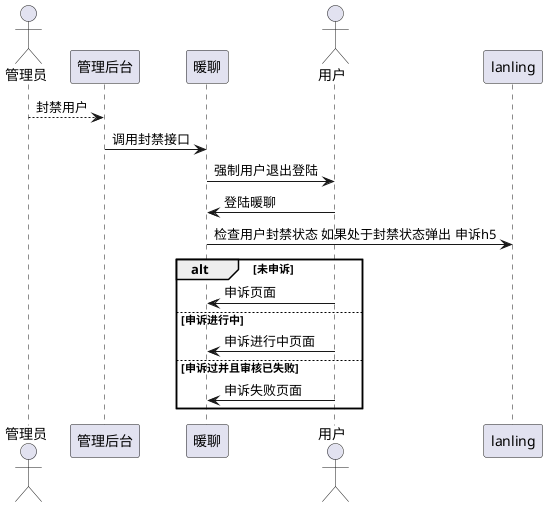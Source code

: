 @startuml

actor 管理员


管理员 --> 管理后台 : 封禁用户
管理后台 -> 暖聊 : 调用封禁接口
actor 用户
暖聊 -> 用户 : 强制用户退出登陆
用户 -> 暖聊 : 登陆暖聊
暖聊 -> lanling : 检查用户封禁状态 如果处于封禁状态弹出 申诉h5

alt 未申诉
    用户 -> 暖聊 : 申诉页面

else 申诉进行中
    用户 -> 暖聊 : 申诉进行中页面
    
else 申诉过并且审核已失败
    用户 -> 暖聊 : 申诉失败页面
end

@enduml

